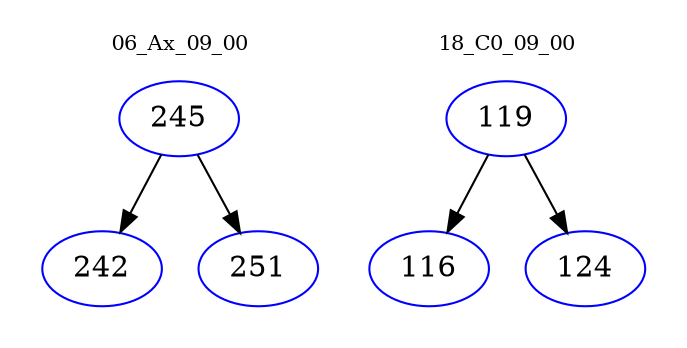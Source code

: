 digraph{
subgraph cluster_0 {
color = white
label = "06_Ax_09_00";
fontsize=10;
T0_245 [label="245", color="blue"]
T0_245 -> T0_242 [color="black"]
T0_242 [label="242", color="blue"]
T0_245 -> T0_251 [color="black"]
T0_251 [label="251", color="blue"]
}
subgraph cluster_1 {
color = white
label = "18_C0_09_00";
fontsize=10;
T1_119 [label="119", color="blue"]
T1_119 -> T1_116 [color="black"]
T1_116 [label="116", color="blue"]
T1_119 -> T1_124 [color="black"]
T1_124 [label="124", color="blue"]
}
}
